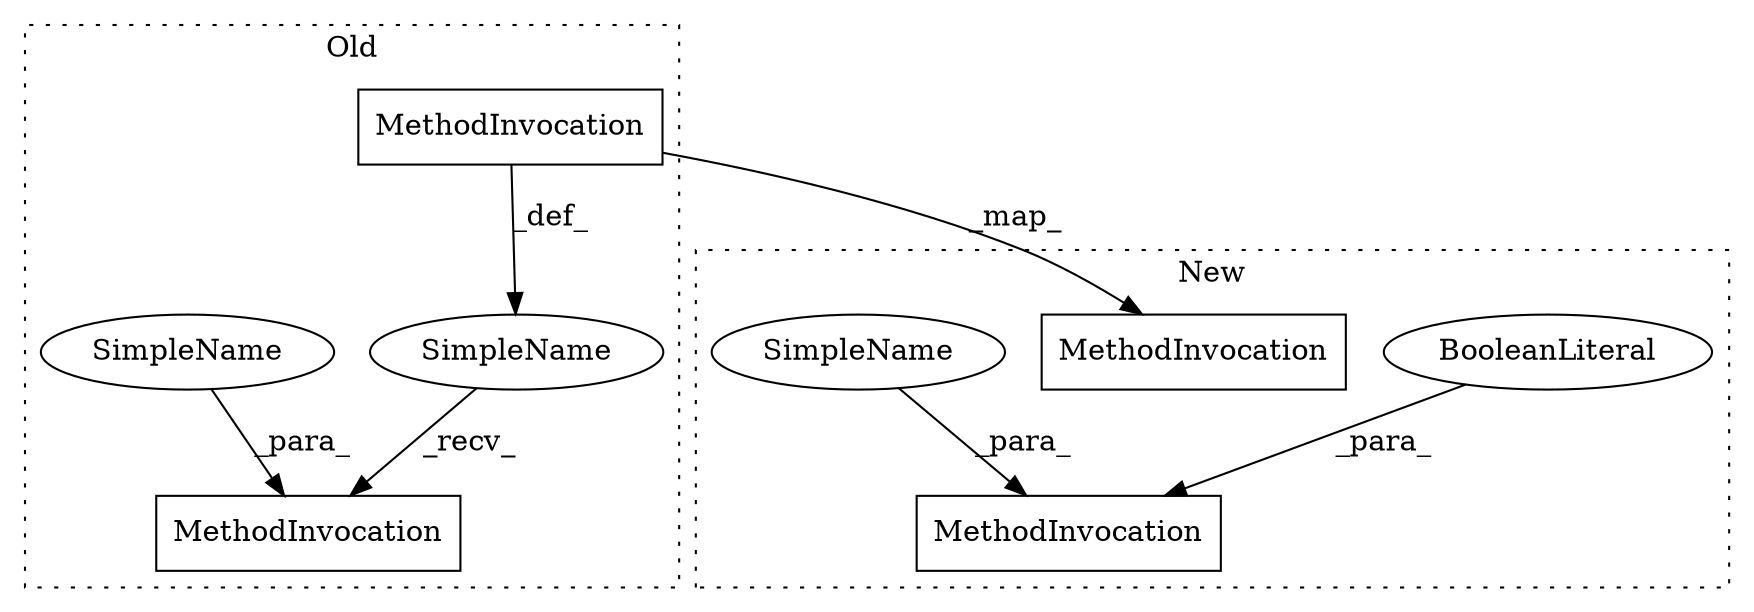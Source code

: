digraph G {
subgraph cluster0 {
2 [label="MethodInvocation" a="32" s="905,913" l="6,1" shape="box"];
5 [label="MethodInvocation" a="32" s="882,903" l="9,1" shape="box"];
6 [label="SimpleName" a="42" s="" l="" shape="ellipse"];
7 [label="SimpleName" a="42" s="911" l="2" shape="ellipse"];
label = "Old";
style="dotted";
}
subgraph cluster1 {
1 [label="BooleanLiteral" a="9" s="1695" l="4" shape="ellipse"];
3 [label="MethodInvocation" a="32" s="1648,1669" l="9,1" shape="box"];
4 [label="MethodInvocation" a="32" s="1683,1699" l="9,1" shape="box"];
8 [label="SimpleName" a="42" s="1692" l="2" shape="ellipse"];
label = "New";
style="dotted";
}
1 -> 4 [label="_para_"];
5 -> 6 [label="_def_"];
5 -> 3 [label="_map_"];
6 -> 2 [label="_recv_"];
7 -> 2 [label="_para_"];
8 -> 4 [label="_para_"];
}